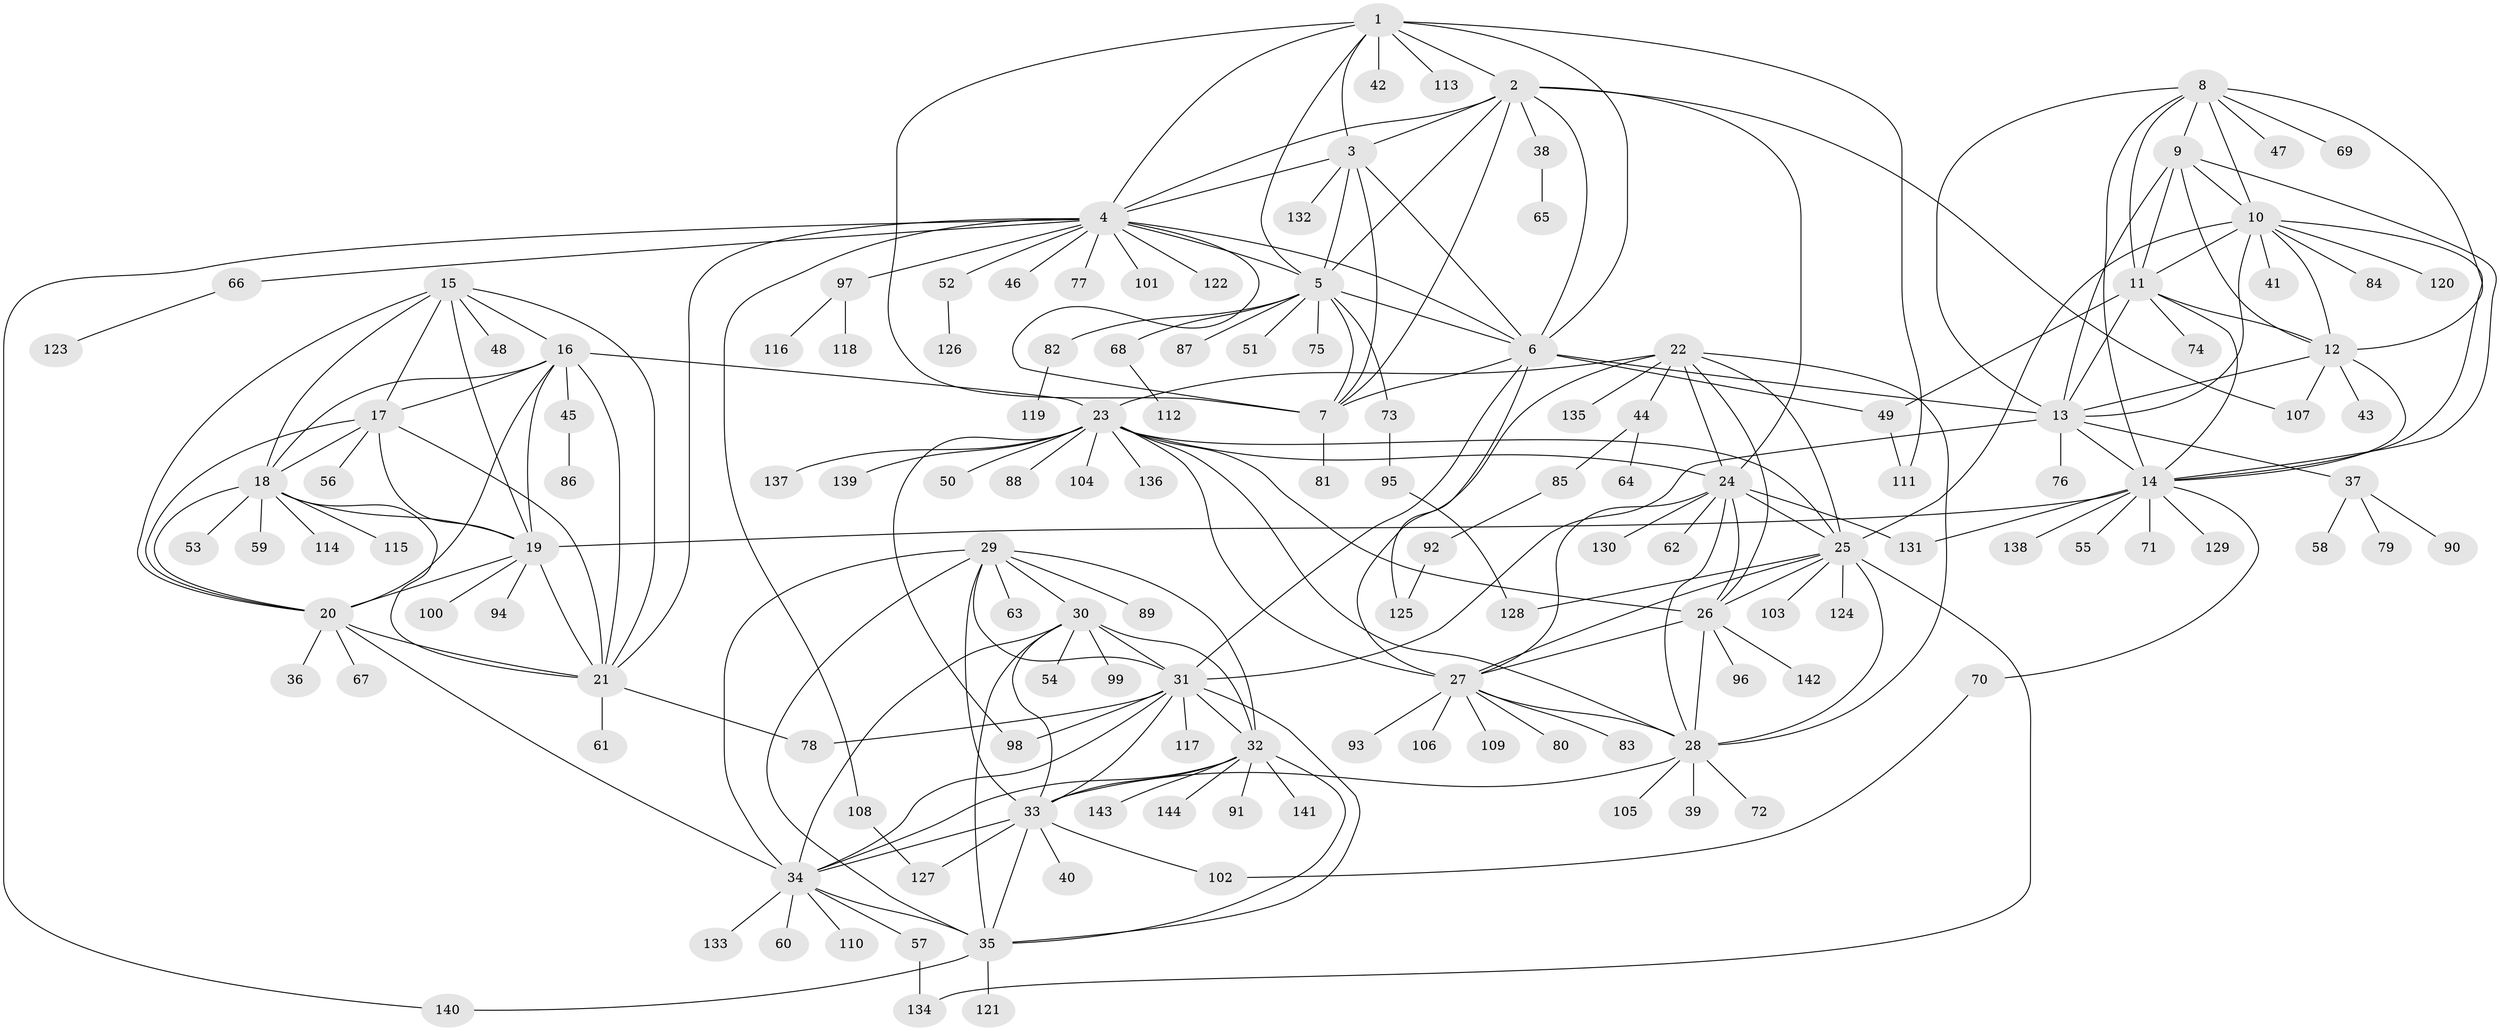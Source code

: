 // coarse degree distribution, {5: 0.05084745762711865, 12: 0.01694915254237288, 11: 0.01694915254237288, 9: 0.06779661016949153, 8: 0.05084745762711865, 4: 0.01694915254237288, 10: 0.05084745762711865, 7: 0.0847457627118644, 6: 0.03389830508474576, 1: 0.3898305084745763, 2: 0.1864406779661017, 3: 0.03389830508474576}
// Generated by graph-tools (version 1.1) at 2025/52/03/04/25 22:52:32]
// undirected, 144 vertices, 236 edges
graph export_dot {
  node [color=gray90,style=filled];
  1;
  2;
  3;
  4;
  5;
  6;
  7;
  8;
  9;
  10;
  11;
  12;
  13;
  14;
  15;
  16;
  17;
  18;
  19;
  20;
  21;
  22;
  23;
  24;
  25;
  26;
  27;
  28;
  29;
  30;
  31;
  32;
  33;
  34;
  35;
  36;
  37;
  38;
  39;
  40;
  41;
  42;
  43;
  44;
  45;
  46;
  47;
  48;
  49;
  50;
  51;
  52;
  53;
  54;
  55;
  56;
  57;
  58;
  59;
  60;
  61;
  62;
  63;
  64;
  65;
  66;
  67;
  68;
  69;
  70;
  71;
  72;
  73;
  74;
  75;
  76;
  77;
  78;
  79;
  80;
  81;
  82;
  83;
  84;
  85;
  86;
  87;
  88;
  89;
  90;
  91;
  92;
  93;
  94;
  95;
  96;
  97;
  98;
  99;
  100;
  101;
  102;
  103;
  104;
  105;
  106;
  107;
  108;
  109;
  110;
  111;
  112;
  113;
  114;
  115;
  116;
  117;
  118;
  119;
  120;
  121;
  122;
  123;
  124;
  125;
  126;
  127;
  128;
  129;
  130;
  131;
  132;
  133;
  134;
  135;
  136;
  137;
  138;
  139;
  140;
  141;
  142;
  143;
  144;
  1 -- 2;
  1 -- 3;
  1 -- 4;
  1 -- 5;
  1 -- 6;
  1 -- 7;
  1 -- 42;
  1 -- 111;
  1 -- 113;
  2 -- 3;
  2 -- 4;
  2 -- 5;
  2 -- 6;
  2 -- 7;
  2 -- 24;
  2 -- 38;
  2 -- 107;
  3 -- 4;
  3 -- 5;
  3 -- 6;
  3 -- 7;
  3 -- 132;
  4 -- 5;
  4 -- 6;
  4 -- 7;
  4 -- 21;
  4 -- 46;
  4 -- 52;
  4 -- 66;
  4 -- 77;
  4 -- 97;
  4 -- 101;
  4 -- 108;
  4 -- 122;
  4 -- 140;
  5 -- 6;
  5 -- 7;
  5 -- 51;
  5 -- 68;
  5 -- 73;
  5 -- 75;
  5 -- 82;
  5 -- 87;
  6 -- 7;
  6 -- 13;
  6 -- 31;
  6 -- 49;
  6 -- 125;
  7 -- 81;
  8 -- 9;
  8 -- 10;
  8 -- 11;
  8 -- 12;
  8 -- 13;
  8 -- 14;
  8 -- 47;
  8 -- 69;
  9 -- 10;
  9 -- 11;
  9 -- 12;
  9 -- 13;
  9 -- 14;
  10 -- 11;
  10 -- 12;
  10 -- 13;
  10 -- 14;
  10 -- 25;
  10 -- 41;
  10 -- 84;
  10 -- 120;
  11 -- 12;
  11 -- 13;
  11 -- 14;
  11 -- 49;
  11 -- 74;
  12 -- 13;
  12 -- 14;
  12 -- 43;
  12 -- 107;
  13 -- 14;
  13 -- 31;
  13 -- 37;
  13 -- 76;
  14 -- 19;
  14 -- 55;
  14 -- 70;
  14 -- 71;
  14 -- 129;
  14 -- 131;
  14 -- 138;
  15 -- 16;
  15 -- 17;
  15 -- 18;
  15 -- 19;
  15 -- 20;
  15 -- 21;
  15 -- 48;
  16 -- 17;
  16 -- 18;
  16 -- 19;
  16 -- 20;
  16 -- 21;
  16 -- 23;
  16 -- 45;
  17 -- 18;
  17 -- 19;
  17 -- 20;
  17 -- 21;
  17 -- 56;
  18 -- 19;
  18 -- 20;
  18 -- 21;
  18 -- 53;
  18 -- 59;
  18 -- 114;
  18 -- 115;
  19 -- 20;
  19 -- 21;
  19 -- 94;
  19 -- 100;
  20 -- 21;
  20 -- 34;
  20 -- 36;
  20 -- 67;
  21 -- 61;
  21 -- 78;
  22 -- 23;
  22 -- 24;
  22 -- 25;
  22 -- 26;
  22 -- 27;
  22 -- 28;
  22 -- 44;
  22 -- 135;
  23 -- 24;
  23 -- 25;
  23 -- 26;
  23 -- 27;
  23 -- 28;
  23 -- 50;
  23 -- 88;
  23 -- 98;
  23 -- 104;
  23 -- 136;
  23 -- 137;
  23 -- 139;
  24 -- 25;
  24 -- 26;
  24 -- 27;
  24 -- 28;
  24 -- 62;
  24 -- 130;
  24 -- 131;
  25 -- 26;
  25 -- 27;
  25 -- 28;
  25 -- 103;
  25 -- 124;
  25 -- 128;
  25 -- 134;
  26 -- 27;
  26 -- 28;
  26 -- 96;
  26 -- 142;
  27 -- 28;
  27 -- 80;
  27 -- 83;
  27 -- 93;
  27 -- 106;
  27 -- 109;
  28 -- 33;
  28 -- 39;
  28 -- 72;
  28 -- 105;
  29 -- 30;
  29 -- 31;
  29 -- 32;
  29 -- 33;
  29 -- 34;
  29 -- 35;
  29 -- 63;
  29 -- 89;
  30 -- 31;
  30 -- 32;
  30 -- 33;
  30 -- 34;
  30 -- 35;
  30 -- 54;
  30 -- 99;
  31 -- 32;
  31 -- 33;
  31 -- 34;
  31 -- 35;
  31 -- 78;
  31 -- 98;
  31 -- 117;
  32 -- 33;
  32 -- 34;
  32 -- 35;
  32 -- 91;
  32 -- 141;
  32 -- 143;
  32 -- 144;
  33 -- 34;
  33 -- 35;
  33 -- 40;
  33 -- 102;
  33 -- 127;
  34 -- 35;
  34 -- 57;
  34 -- 60;
  34 -- 110;
  34 -- 133;
  35 -- 121;
  35 -- 140;
  37 -- 58;
  37 -- 79;
  37 -- 90;
  38 -- 65;
  44 -- 64;
  44 -- 85;
  45 -- 86;
  49 -- 111;
  52 -- 126;
  57 -- 134;
  66 -- 123;
  68 -- 112;
  70 -- 102;
  73 -- 95;
  82 -- 119;
  85 -- 92;
  92 -- 125;
  95 -- 128;
  97 -- 116;
  97 -- 118;
  108 -- 127;
}
